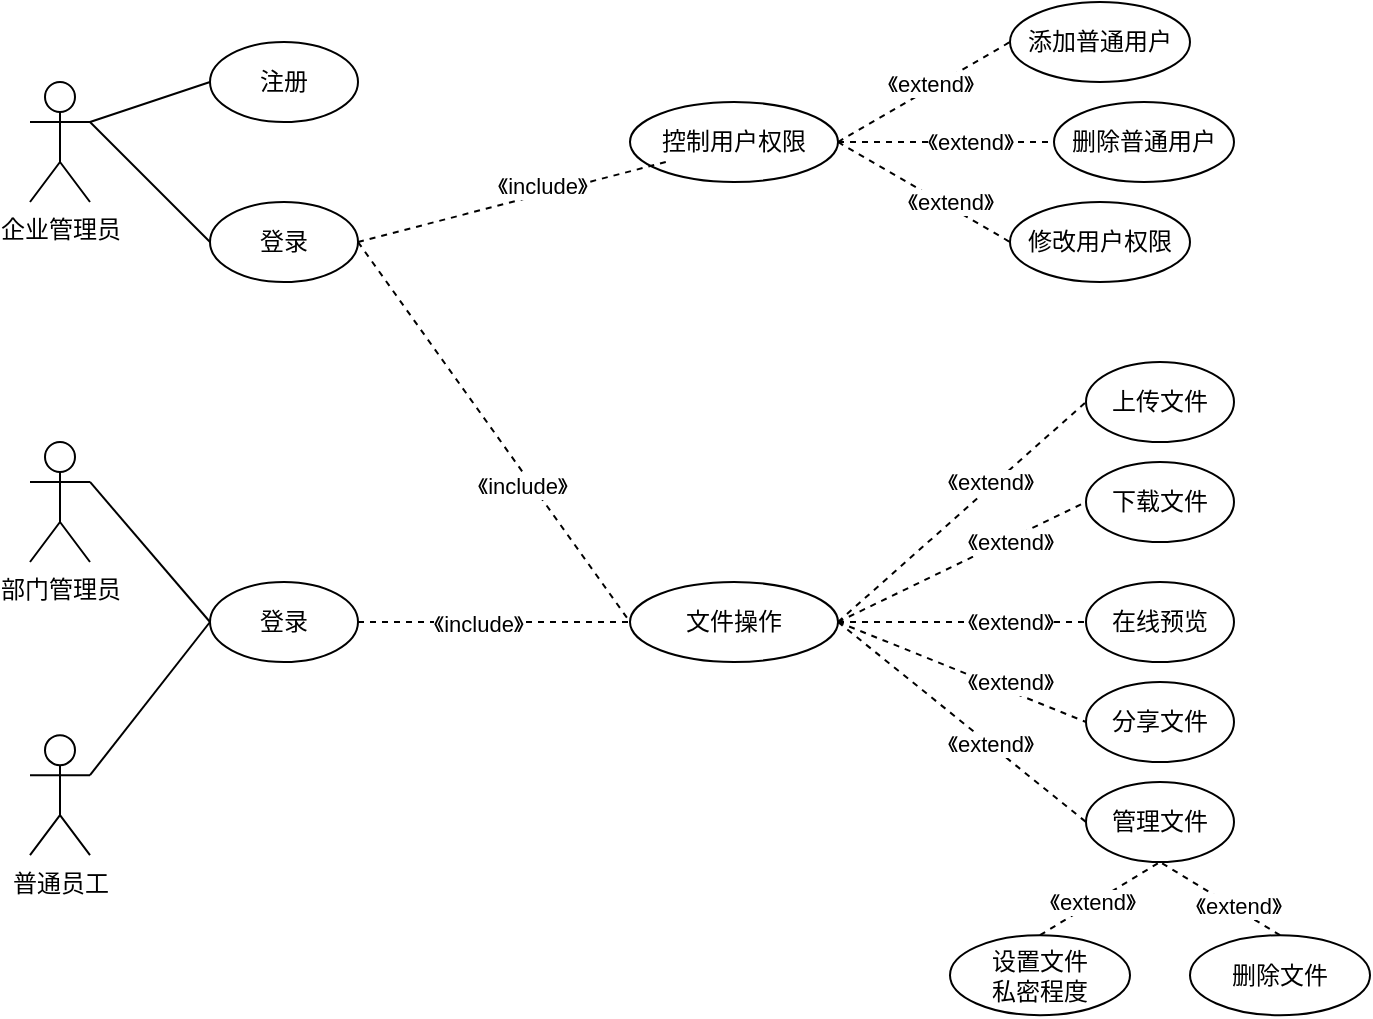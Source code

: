 <mxfile version="15.4.1" type="github">
  <diagram id="uD6UW8Jnk66vu_9U1XO0" name="Page-1">
    <mxGraphModel dx="1108" dy="426" grid="1" gridSize="10" guides="1" tooltips="1" connect="1" arrows="1" fold="1" page="1" pageScale="1" pageWidth="827" pageHeight="1169" math="0" shadow="0">
      <root>
        <mxCell id="0" />
        <mxCell id="1" parent="0" />
        <mxCell id="3UUfRLzNFBRfcBkYxYHw-1" value="企业管理员" style="shape=umlActor;verticalLabelPosition=bottom;verticalAlign=top;html=1;outlineConnect=0;" parent="1" vertex="1">
          <mxGeometry x="30" y="40" width="30" height="60" as="geometry" />
        </mxCell>
        <mxCell id="3UUfRLzNFBRfcBkYxYHw-8" value="注册" style="ellipse;whiteSpace=wrap;html=1;" parent="1" vertex="1">
          <mxGeometry x="120" y="20" width="74" height="40" as="geometry" />
        </mxCell>
        <mxCell id="3UUfRLzNFBRfcBkYxYHw-12" value="上传文件" style="ellipse;whiteSpace=wrap;html=1;" parent="1" vertex="1">
          <mxGeometry x="558" y="180" width="74" height="40" as="geometry" />
        </mxCell>
        <mxCell id="3UUfRLzNFBRfcBkYxYHw-13" value="在线预览" style="ellipse;whiteSpace=wrap;html=1;" parent="1" vertex="1">
          <mxGeometry x="558" y="290" width="74" height="40" as="geometry" />
        </mxCell>
        <mxCell id="3UUfRLzNFBRfcBkYxYHw-14" value="控制用户权限" style="ellipse;whiteSpace=wrap;html=1;" parent="1" vertex="1">
          <mxGeometry x="330" y="50" width="104" height="40" as="geometry" />
        </mxCell>
        <mxCell id="3UUfRLzNFBRfcBkYxYHw-15" value="登录" style="ellipse;whiteSpace=wrap;html=1;" parent="1" vertex="1">
          <mxGeometry x="120" y="100" width="74" height="40" as="geometry" />
        </mxCell>
        <mxCell id="3UUfRLzNFBRfcBkYxYHw-16" value="下载文件" style="ellipse;whiteSpace=wrap;html=1;" parent="1" vertex="1">
          <mxGeometry x="558" y="230" width="74" height="40" as="geometry" />
        </mxCell>
        <mxCell id="3UUfRLzNFBRfcBkYxYHw-17" value="管理文件" style="ellipse;whiteSpace=wrap;html=1;" parent="1" vertex="1">
          <mxGeometry x="558" y="390" width="74" height="40" as="geometry" />
        </mxCell>
        <mxCell id="3UUfRLzNFBRfcBkYxYHw-18" style="edgeStyle=orthogonalEdgeStyle;rounded=0;orthogonalLoop=1;jettySize=auto;html=1;exitX=0.5;exitY=1;exitDx=0;exitDy=0;" parent="1" edge="1">
          <mxGeometry relative="1" as="geometry">
            <mxPoint x="550" y="210" as="sourcePoint" />
            <mxPoint x="550" y="210" as="targetPoint" />
          </mxGeometry>
        </mxCell>
        <mxCell id="3UUfRLzNFBRfcBkYxYHw-23" value="" style="endArrow=none;html=1;exitX=1;exitY=0.333;exitDx=0;exitDy=0;exitPerimeter=0;entryX=0;entryY=0.5;entryDx=0;entryDy=0;" parent="1" source="3UUfRLzNFBRfcBkYxYHw-1" target="3UUfRLzNFBRfcBkYxYHw-8" edge="1">
          <mxGeometry width="50" height="50" relative="1" as="geometry">
            <mxPoint x="380" y="100" as="sourcePoint" />
            <mxPoint x="430" y="50" as="targetPoint" />
          </mxGeometry>
        </mxCell>
        <mxCell id="3UUfRLzNFBRfcBkYxYHw-24" value="" style="endArrow=none;html=1;exitX=1;exitY=0.333;exitDx=0;exitDy=0;exitPerimeter=0;entryX=0;entryY=0.5;entryDx=0;entryDy=0;" parent="1" source="3UUfRLzNFBRfcBkYxYHw-1" target="3UUfRLzNFBRfcBkYxYHw-15" edge="1">
          <mxGeometry width="50" height="50" relative="1" as="geometry">
            <mxPoint x="60" y="60" as="sourcePoint" />
            <mxPoint x="150" y="-10" as="targetPoint" />
          </mxGeometry>
        </mxCell>
        <mxCell id="3UUfRLzNFBRfcBkYxYHw-25" value="" style="endArrow=none;dashed=1;html=1;exitX=1;exitY=0.5;exitDx=0;exitDy=0;" parent="1" source="3UUfRLzNFBRfcBkYxYHw-15" edge="1">
          <mxGeometry width="50" height="50" relative="1" as="geometry">
            <mxPoint x="280" y="170" as="sourcePoint" />
            <mxPoint x="348" y="80" as="targetPoint" />
          </mxGeometry>
        </mxCell>
        <mxCell id="3UUfRLzNFBRfcBkYxYHw-50" value="添加普通用户" style="ellipse;whiteSpace=wrap;html=1;" parent="1" vertex="1">
          <mxGeometry x="520" width="90" height="40" as="geometry" />
        </mxCell>
        <mxCell id="3UUfRLzNFBRfcBkYxYHw-51" value="删除普通用户" style="ellipse;whiteSpace=wrap;html=1;" parent="1" vertex="1">
          <mxGeometry x="542" y="50" width="90" height="40" as="geometry" />
        </mxCell>
        <mxCell id="3UUfRLzNFBRfcBkYxYHw-52" value="修改用户权限" style="ellipse;whiteSpace=wrap;html=1;" parent="1" vertex="1">
          <mxGeometry x="520" y="100" width="90" height="40" as="geometry" />
        </mxCell>
        <mxCell id="3UUfRLzNFBRfcBkYxYHw-53" value="" style="endArrow=none;dashed=1;html=1;exitX=1;exitY=0.5;exitDx=0;exitDy=0;entryX=0;entryY=0.5;entryDx=0;entryDy=0;" parent="1" source="3UUfRLzNFBRfcBkYxYHw-14" target="3UUfRLzNFBRfcBkYxYHw-50" edge="1">
          <mxGeometry width="50" height="50" relative="1" as="geometry">
            <mxPoint x="430" y="100" as="sourcePoint" />
            <mxPoint x="480" y="50" as="targetPoint" />
          </mxGeometry>
        </mxCell>
        <mxCell id="3UUfRLzNFBRfcBkYxYHw-58" value="《extend》" style="edgeLabel;html=1;align=center;verticalAlign=middle;resizable=0;points=[];" parent="3UUfRLzNFBRfcBkYxYHw-53" vertex="1" connectable="0">
          <mxGeometry x="0.379" y="1" relative="1" as="geometry">
            <mxPoint x="-13" y="6" as="offset" />
          </mxGeometry>
        </mxCell>
        <mxCell id="3UUfRLzNFBRfcBkYxYHw-54" value="" style="endArrow=none;dashed=1;html=1;exitX=1;exitY=0.5;exitDx=0;exitDy=0;entryX=0;entryY=0.5;entryDx=0;entryDy=0;" parent="1" source="3UUfRLzNFBRfcBkYxYHw-14" target="3UUfRLzNFBRfcBkYxYHw-51" edge="1">
          <mxGeometry width="50" height="50" relative="1" as="geometry">
            <mxPoint x="444" y="80" as="sourcePoint" />
            <mxPoint x="530" y="20" as="targetPoint" />
          </mxGeometry>
        </mxCell>
        <mxCell id="3UUfRLzNFBRfcBkYxYHw-55" value="" style="endArrow=none;dashed=1;html=1;exitX=1;exitY=0.5;exitDx=0;exitDy=0;entryX=0;entryY=0.5;entryDx=0;entryDy=0;" parent="1" source="3UUfRLzNFBRfcBkYxYHw-14" target="3UUfRLzNFBRfcBkYxYHw-52" edge="1">
          <mxGeometry width="50" height="50" relative="1" as="geometry">
            <mxPoint x="454" y="90" as="sourcePoint" />
            <mxPoint x="520" y="110" as="targetPoint" />
          </mxGeometry>
        </mxCell>
        <mxCell id="3UUfRLzNFBRfcBkYxYHw-59" value="《extend》" style="edgeLabel;html=1;align=center;verticalAlign=middle;resizable=0;points=[];" parent="1" vertex="1" connectable="0">
          <mxGeometry x="499.998" y="70.005" as="geometry" />
        </mxCell>
        <mxCell id="3UUfRLzNFBRfcBkYxYHw-61" value="设置文件&lt;br&gt;私密程度" style="ellipse;whiteSpace=wrap;html=1;" parent="1" vertex="1">
          <mxGeometry x="490" y="466.59" width="90" height="40" as="geometry" />
        </mxCell>
        <mxCell id="3UUfRLzNFBRfcBkYxYHw-62" value="删除文件" style="ellipse;whiteSpace=wrap;html=1;" parent="1" vertex="1">
          <mxGeometry x="610" y="466.59" width="90" height="40" as="geometry" />
        </mxCell>
        <mxCell id="3UUfRLzNFBRfcBkYxYHw-63" value="" style="endArrow=none;dashed=1;html=1;entryX=0.5;entryY=1;entryDx=0;entryDy=0;exitX=0.5;exitY=0;exitDx=0;exitDy=0;" parent="1" source="3UUfRLzNFBRfcBkYxYHw-61" target="3UUfRLzNFBRfcBkYxYHw-17" edge="1">
          <mxGeometry width="50" height="50" relative="1" as="geometry">
            <mxPoint x="560" y="440" as="sourcePoint" />
            <mxPoint x="610" y="390" as="targetPoint" />
          </mxGeometry>
        </mxCell>
        <mxCell id="3UUfRLzNFBRfcBkYxYHw-65" value="《extend》" style="edgeLabel;html=1;align=center;verticalAlign=middle;resizable=0;points=[];" parent="3UUfRLzNFBRfcBkYxYHw-63" vertex="1" connectable="0">
          <mxGeometry x="0.303" y="-3" relative="1" as="geometry">
            <mxPoint x="-15" y="5" as="offset" />
          </mxGeometry>
        </mxCell>
        <mxCell id="3UUfRLzNFBRfcBkYxYHw-64" value="" style="endArrow=none;dashed=1;html=1;exitX=0.5;exitY=0;exitDx=0;exitDy=0;entryX=0.5;entryY=1;entryDx=0;entryDy=0;" parent="1" source="3UUfRLzNFBRfcBkYxYHw-62" target="3UUfRLzNFBRfcBkYxYHw-17" edge="1">
          <mxGeometry width="50" height="50" relative="1" as="geometry">
            <mxPoint x="538.64" y="460" as="sourcePoint" />
            <mxPoint x="590" y="390" as="targetPoint" />
          </mxGeometry>
        </mxCell>
        <mxCell id="3UUfRLzNFBRfcBkYxYHw-70" value="分享文件" style="ellipse;whiteSpace=wrap;html=1;" parent="1" vertex="1">
          <mxGeometry x="558" y="340" width="74" height="40" as="geometry" />
        </mxCell>
        <mxCell id="76PCDEkbTXrX65IaXRGQ-3" value="文件操作" style="ellipse;whiteSpace=wrap;html=1;" vertex="1" parent="1">
          <mxGeometry x="330" y="290" width="104" height="40" as="geometry" />
        </mxCell>
        <mxCell id="76PCDEkbTXrX65IaXRGQ-4" value="《extend》" style="edgeLabel;html=1;align=center;verticalAlign=middle;resizable=0;points=[];" vertex="1" connectable="0" parent="1">
          <mxGeometry x="571.997" y="456.647" as="geometry">
            <mxPoint x="62" y="-5" as="offset" />
          </mxGeometry>
        </mxCell>
        <mxCell id="76PCDEkbTXrX65IaXRGQ-5" value="" style="endArrow=none;dashed=1;html=1;exitX=1;exitY=0.5;exitDx=0;exitDy=0;entryX=0;entryY=0.5;entryDx=0;entryDy=0;" edge="1" parent="1" source="76PCDEkbTXrX65IaXRGQ-3" target="3UUfRLzNFBRfcBkYxYHw-12">
          <mxGeometry width="50" height="50" relative="1" as="geometry">
            <mxPoint x="214" y="150" as="sourcePoint" />
            <mxPoint x="368" as="targetPoint" />
          </mxGeometry>
        </mxCell>
        <mxCell id="76PCDEkbTXrX65IaXRGQ-6" value="" style="endArrow=none;dashed=1;html=1;exitX=1;exitY=0.5;exitDx=0;exitDy=0;entryX=0;entryY=0.5;entryDx=0;entryDy=0;" edge="1" parent="1" source="76PCDEkbTXrX65IaXRGQ-3" target="3UUfRLzNFBRfcBkYxYHw-17">
          <mxGeometry width="50" height="50" relative="1" as="geometry">
            <mxPoint x="444" y="340" as="sourcePoint" />
            <mxPoint x="568" y="170" as="targetPoint" />
          </mxGeometry>
        </mxCell>
        <mxCell id="76PCDEkbTXrX65IaXRGQ-7" value="" style="endArrow=none;dashed=1;html=1;exitX=1;exitY=0.5;exitDx=0;exitDy=0;entryX=0;entryY=0.5;entryDx=0;entryDy=0;" edge="1" parent="1" source="76PCDEkbTXrX65IaXRGQ-3" target="3UUfRLzNFBRfcBkYxYHw-16">
          <mxGeometry width="50" height="50" relative="1" as="geometry">
            <mxPoint x="454" y="350" as="sourcePoint" />
            <mxPoint x="578" y="180" as="targetPoint" />
          </mxGeometry>
        </mxCell>
        <mxCell id="76PCDEkbTXrX65IaXRGQ-8" value="" style="endArrow=none;dashed=1;html=1;exitX=1;exitY=0.5;exitDx=0;exitDy=0;" edge="1" parent="1" source="76PCDEkbTXrX65IaXRGQ-3" target="3UUfRLzNFBRfcBkYxYHw-13">
          <mxGeometry width="50" height="50" relative="1" as="geometry">
            <mxPoint x="464" y="360" as="sourcePoint" />
            <mxPoint x="588" y="190" as="targetPoint" />
          </mxGeometry>
        </mxCell>
        <mxCell id="76PCDEkbTXrX65IaXRGQ-9" value="" style="endArrow=none;dashed=1;html=1;exitX=1;exitY=0.5;exitDx=0;exitDy=0;entryX=0;entryY=0.5;entryDx=0;entryDy=0;" edge="1" parent="1" source="76PCDEkbTXrX65IaXRGQ-3" target="3UUfRLzNFBRfcBkYxYHw-70">
          <mxGeometry width="50" height="50" relative="1" as="geometry">
            <mxPoint x="474" y="370" as="sourcePoint" />
            <mxPoint x="598" y="200" as="targetPoint" />
          </mxGeometry>
        </mxCell>
        <mxCell id="76PCDEkbTXrX65IaXRGQ-11" value="《extend》" style="edgeLabel;html=1;align=center;verticalAlign=middle;resizable=0;points=[];" vertex="1" connectable="0" parent="1">
          <mxGeometry x="571.995" y="450.001" as="geometry">
            <mxPoint x="-62" y="-79" as="offset" />
          </mxGeometry>
        </mxCell>
        <mxCell id="76PCDEkbTXrX65IaXRGQ-12" value="《extend》" style="edgeLabel;html=1;align=center;verticalAlign=middle;resizable=0;points=[];" vertex="1" connectable="0" parent="1">
          <mxGeometry x="509.995" y="240.001" as="geometry" />
        </mxCell>
        <mxCell id="76PCDEkbTXrX65IaXRGQ-13" value="《extend》" style="edgeLabel;html=1;align=center;verticalAlign=middle;resizable=0;points=[];" vertex="1" connectable="0" parent="1">
          <mxGeometry x="519.995" y="270.001" as="geometry" />
        </mxCell>
        <mxCell id="76PCDEkbTXrX65IaXRGQ-14" value="《extend》" style="edgeLabel;html=1;align=center;verticalAlign=middle;resizable=0;points=[];" vertex="1" connectable="0" parent="1">
          <mxGeometry x="519.995" y="310.001" as="geometry" />
        </mxCell>
        <mxCell id="76PCDEkbTXrX65IaXRGQ-15" value="《extend》" style="edgeLabel;html=1;align=center;verticalAlign=middle;resizable=0;points=[];" vertex="1" connectable="0" parent="1">
          <mxGeometry x="519.995" y="340.001" as="geometry" />
        </mxCell>
        <mxCell id="76PCDEkbTXrX65IaXRGQ-16" value="《extend》" style="edgeLabel;html=1;align=center;verticalAlign=middle;resizable=0;points=[];" vertex="1" connectable="0" parent="1">
          <mxGeometry x="489.998" y="100.005" as="geometry" />
        </mxCell>
        <mxCell id="76PCDEkbTXrX65IaXRGQ-17" value="部门管理员" style="shape=umlActor;verticalLabelPosition=bottom;verticalAlign=top;html=1;outlineConnect=0;" vertex="1" parent="1">
          <mxGeometry x="30" y="220" width="30" height="60" as="geometry" />
        </mxCell>
        <mxCell id="76PCDEkbTXrX65IaXRGQ-18" value="普通员工" style="shape=umlActor;verticalLabelPosition=bottom;verticalAlign=top;html=1;outlineConnect=0;" vertex="1" parent="1">
          <mxGeometry x="30" y="366.59" width="30" height="60" as="geometry" />
        </mxCell>
        <mxCell id="76PCDEkbTXrX65IaXRGQ-19" value="登录" style="ellipse;whiteSpace=wrap;html=1;" vertex="1" parent="1">
          <mxGeometry x="120" y="290" width="74" height="40" as="geometry" />
        </mxCell>
        <mxCell id="76PCDEkbTXrX65IaXRGQ-20" value="" style="endArrow=none;dashed=1;html=1;exitX=1;exitY=0.5;exitDx=0;exitDy=0;entryX=0;entryY=0.5;entryDx=0;entryDy=0;" edge="1" parent="1" source="76PCDEkbTXrX65IaXRGQ-19" target="76PCDEkbTXrX65IaXRGQ-3">
          <mxGeometry width="50" height="50" relative="1" as="geometry">
            <mxPoint x="204" y="160" as="sourcePoint" />
            <mxPoint x="330" y="323.29" as="targetPoint" />
          </mxGeometry>
        </mxCell>
        <mxCell id="76PCDEkbTXrX65IaXRGQ-21" value="" style="endArrow=none;dashed=1;html=1;exitX=1;exitY=0.5;exitDx=0;exitDy=0;entryX=0;entryY=0.5;entryDx=0;entryDy=0;" edge="1" parent="1" source="3UUfRLzNFBRfcBkYxYHw-15" target="76PCDEkbTXrX65IaXRGQ-3">
          <mxGeometry width="50" height="50" relative="1" as="geometry">
            <mxPoint x="204" y="290" as="sourcePoint" />
            <mxPoint x="360" y="330" as="targetPoint" />
          </mxGeometry>
        </mxCell>
        <mxCell id="76PCDEkbTXrX65IaXRGQ-22" value="" style="endArrow=none;html=1;exitX=1;exitY=0.333;exitDx=0;exitDy=0;exitPerimeter=0;entryX=0;entryY=0.5;entryDx=0;entryDy=0;" edge="1" parent="1" source="76PCDEkbTXrX65IaXRGQ-17" target="76PCDEkbTXrX65IaXRGQ-19">
          <mxGeometry width="50" height="50" relative="1" as="geometry">
            <mxPoint x="70" y="100" as="sourcePoint" />
            <mxPoint x="130" y="160" as="targetPoint" />
          </mxGeometry>
        </mxCell>
        <mxCell id="76PCDEkbTXrX65IaXRGQ-23" value="" style="endArrow=none;html=1;exitX=1;exitY=0.333;exitDx=0;exitDy=0;exitPerimeter=0;entryX=0;entryY=0.5;entryDx=0;entryDy=0;" edge="1" parent="1" source="76PCDEkbTXrX65IaXRGQ-18" target="76PCDEkbTXrX65IaXRGQ-19">
          <mxGeometry width="50" height="50" relative="1" as="geometry">
            <mxPoint x="70" y="250" as="sourcePoint" />
            <mxPoint x="120" y="310" as="targetPoint" />
          </mxGeometry>
        </mxCell>
        <mxCell id="76PCDEkbTXrX65IaXRGQ-26" value="《include》" style="edgeLabel;html=1;align=center;verticalAlign=middle;resizable=0;points=[];" vertex="1" connectable="0" parent="1">
          <mxGeometry x="289.998" y="90.005" as="geometry">
            <mxPoint x="-4" y="2" as="offset" />
          </mxGeometry>
        </mxCell>
        <mxCell id="76PCDEkbTXrX65IaXRGQ-27" value="《include》" style="edgeLabel;html=1;align=center;verticalAlign=middle;resizable=0;points=[];" vertex="1" connectable="0" parent="1">
          <mxGeometry x="279.998" y="240.005" as="geometry">
            <mxPoint x="-4" y="2" as="offset" />
          </mxGeometry>
        </mxCell>
        <mxCell id="76PCDEkbTXrX65IaXRGQ-28" value="《include》" style="edgeLabel;html=1;align=center;verticalAlign=middle;resizable=0;points=[];" vertex="1" connectable="0" parent="1">
          <mxGeometry x="309.998" y="130.005" as="geometry">
            <mxPoint x="-56" y="181" as="offset" />
          </mxGeometry>
        </mxCell>
      </root>
    </mxGraphModel>
  </diagram>
</mxfile>
